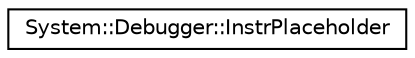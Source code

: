 digraph G
{
  edge [fontname="Helvetica",fontsize="10",labelfontname="Helvetica",labelfontsize="10"];
  node [fontname="Helvetica",fontsize="10",shape=record];
  rankdir="LR";
  Node1 [label="System::Debugger::InstrPlaceholder",height=0.2,width=0.4,color="black", fillcolor="white", style="filled",URL="$struct_system_1_1_debugger_1_1_instr_placeholder.html"];
}
